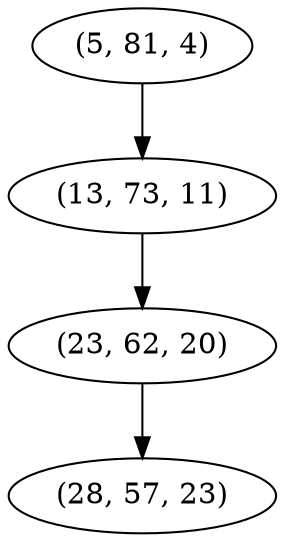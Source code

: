 digraph tree {
    "(5, 81, 4)";
    "(13, 73, 11)";
    "(23, 62, 20)";
    "(28, 57, 23)";
    "(5, 81, 4)" -> "(13, 73, 11)";
    "(13, 73, 11)" -> "(23, 62, 20)";
    "(23, 62, 20)" -> "(28, 57, 23)";
}
